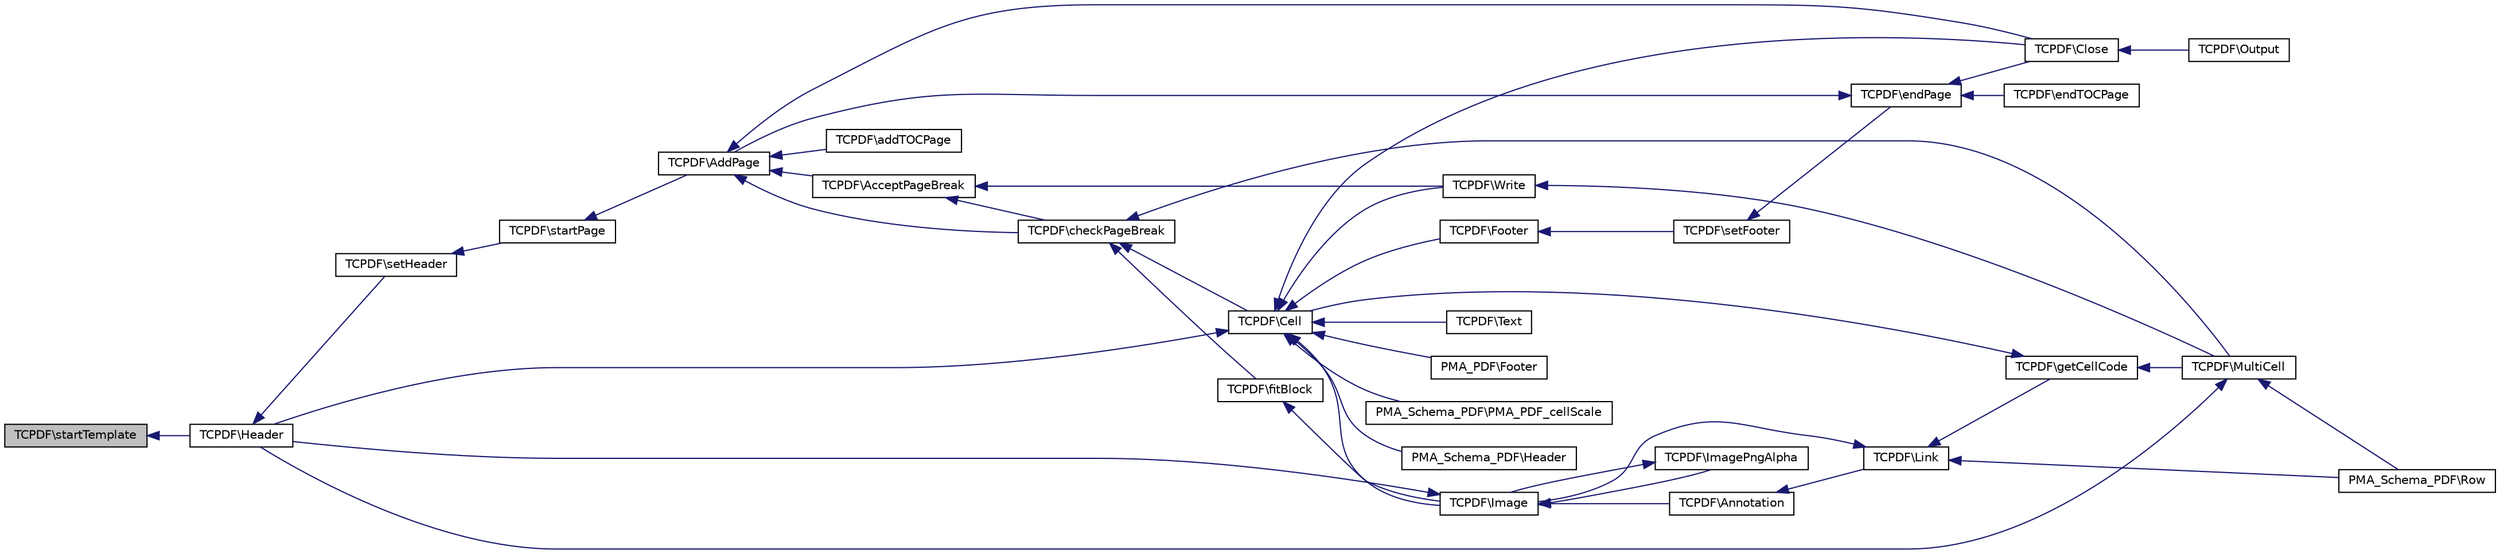 digraph G
{
  edge [fontname="Helvetica",fontsize="10",labelfontname="Helvetica",labelfontsize="10"];
  node [fontname="Helvetica",fontsize="10",shape=record];
  rankdir="LR";
  Node1 [label="TCPDF\\startTemplate",height=0.2,width=0.4,color="black", fillcolor="grey75", style="filled" fontcolor="black"];
  Node1 -> Node2 [dir="back",color="midnightblue",fontsize="10",style="solid",fontname="Helvetica"];
  Node2 [label="TCPDF\\Header",height=0.2,width=0.4,color="black", fillcolor="white", style="filled",URL="$classTCPDF.html#a553f8a9bbb5301f983ebfd64544cb7a8",tooltip="This method is used to render the page header."];
  Node2 -> Node3 [dir="back",color="midnightblue",fontsize="10",style="solid",fontname="Helvetica"];
  Node3 [label="TCPDF\\setHeader",height=0.2,width=0.4,color="black", fillcolor="white", style="filled",URL="$classTCPDF.html#a9e36d6b325764815dd652636ece7eead",tooltip="This method is used to render the page header."];
  Node3 -> Node4 [dir="back",color="midnightblue",fontsize="10",style="solid",fontname="Helvetica"];
  Node4 [label="TCPDF\\startPage",height=0.2,width=0.4,color="black", fillcolor="white", style="filled",URL="$classTCPDF.html#a02c319c0adc5a464351d428ae4602aae",tooltip="Starts a new page to the document."];
  Node4 -> Node5 [dir="back",color="midnightblue",fontsize="10",style="solid",fontname="Helvetica"];
  Node5 [label="TCPDF\\AddPage",height=0.2,width=0.4,color="black", fillcolor="white", style="filled",URL="$classTCPDF.html#a5171e20b366b74523709d84c349c1ced",tooltip="Adds a new page to the document."];
  Node5 -> Node6 [dir="back",color="midnightblue",fontsize="10",style="solid",fontname="Helvetica"];
  Node6 [label="TCPDF\\Close",height=0.2,width=0.4,color="black", fillcolor="white", style="filled",URL="$classTCPDF.html#a2ea842192062587293c25981098c820c",tooltip="Terminates the PDF document."];
  Node6 -> Node7 [dir="back",color="midnightblue",fontsize="10",style="solid",fontname="Helvetica"];
  Node7 [label="TCPDF\\Output",height=0.2,width=0.4,color="black", fillcolor="white", style="filled",URL="$classTCPDF.html#a3d6dcb62298ec9d42e9125ee2f5b23a1",tooltip="Send the document to a given destination: string, local file or browser."];
  Node5 -> Node8 [dir="back",color="midnightblue",fontsize="10",style="solid",fontname="Helvetica"];
  Node8 [label="TCPDF\\addTOCPage",height=0.2,width=0.4,color="black", fillcolor="white", style="filled",URL="$classTCPDF.html#ad5303676c4d5a355672dd599eb263a50",tooltip="Adds a new TOC (Table Of Content) page to the document."];
  Node5 -> Node9 [dir="back",color="midnightblue",fontsize="10",style="solid",fontname="Helvetica"];
  Node9 [label="TCPDF\\AcceptPageBreak",height=0.2,width=0.4,color="black", fillcolor="white", style="filled",URL="$classTCPDF.html#aa24046de2993933f62d60a2936a22970",tooltip="Whenever a page break condition is met, the method is called, and the break is issued or not dependin..."];
  Node9 -> Node10 [dir="back",color="midnightblue",fontsize="10",style="solid",fontname="Helvetica"];
  Node10 [label="TCPDF\\checkPageBreak",height=0.2,width=0.4,color="black", fillcolor="white", style="filled",URL="$classTCPDF.html#a9e8e4b4d75485b8f1e3aa2133a811e50",tooltip="Add page if needed."];
  Node10 -> Node11 [dir="back",color="midnightblue",fontsize="10",style="solid",fontname="Helvetica"];
  Node11 [label="TCPDF\\Cell",height=0.2,width=0.4,color="black", fillcolor="white", style="filled",URL="$classTCPDF.html#a33b265e5eb3e4d1d4fedfe29f8166f31",tooltip="Prints a cell (rectangular area) with optional borders, background color and character string..."];
  Node11 -> Node12 [dir="back",color="midnightblue",fontsize="10",style="solid",fontname="Helvetica"];
  Node12 [label="PMA_PDF\\Footer",height=0.2,width=0.4,color="black", fillcolor="white", style="filled",URL="$classPMA__PDF.html#a4e445e31fe96417390cf0c0c30a79e52",tooltip="This function must be named &quot;Footer&quot; to work with the TCPDF library."];
  Node11 -> Node13 [dir="back",color="midnightblue",fontsize="10",style="solid",fontname="Helvetica"];
  Node13 [label="PMA_Schema_PDF\\PMA_PDF_cellScale",height=0.2,width=0.4,color="black", fillcolor="white", style="filled",URL="$classPMA__Schema__PDF.html#a37501090b2b0aa83dc4856b1f4599c73",tooltip="Outputs a scaled cell."];
  Node11 -> Node14 [dir="back",color="midnightblue",fontsize="10",style="solid",fontname="Helvetica"];
  Node14 [label="PMA_Schema_PDF\\Header",height=0.2,width=0.4,color="black", fillcolor="white", style="filled",URL="$classPMA__Schema__PDF.html#aefdd44d7af2b60a0cfd597786c6bb1d1",tooltip="This method is used to render the page header."];
  Node11 -> Node6 [dir="back",color="midnightblue",fontsize="10",style="solid",fontname="Helvetica"];
  Node11 -> Node2 [dir="back",color="midnightblue",fontsize="10",style="solid",fontname="Helvetica"];
  Node11 -> Node15 [dir="back",color="midnightblue",fontsize="10",style="solid",fontname="Helvetica"];
  Node15 [label="TCPDF\\Footer",height=0.2,width=0.4,color="black", fillcolor="white", style="filled",URL="$classTCPDF.html#ae40eff8871e1deebf4bea96de4d8a3e4",tooltip="This method is used to render the page footer."];
  Node15 -> Node16 [dir="back",color="midnightblue",fontsize="10",style="solid",fontname="Helvetica"];
  Node16 [label="TCPDF\\setFooter",height=0.2,width=0.4,color="black", fillcolor="white", style="filled",URL="$classTCPDF.html#a7b0675e51b6f7ab3e4730feef3c86fb5",tooltip="This method is used to render the page footer."];
  Node16 -> Node17 [dir="back",color="midnightblue",fontsize="10",style="solid",fontname="Helvetica"];
  Node17 [label="TCPDF\\endPage",height=0.2,width=0.4,color="black", fillcolor="white", style="filled",URL="$classTCPDF.html#a79a37b42b7c47e3ec1f5f150129d3b3c",tooltip="Terminate the current page."];
  Node17 -> Node6 [dir="back",color="midnightblue",fontsize="10",style="solid",fontname="Helvetica"];
  Node17 -> Node18 [dir="back",color="midnightblue",fontsize="10",style="solid",fontname="Helvetica"];
  Node18 [label="TCPDF\\endTOCPage",height=0.2,width=0.4,color="black", fillcolor="white", style="filled",URL="$classTCPDF.html#a02a272341e600d3c69836d1a564d29e0",tooltip="Terminate the current TOC (Table Of Content) page."];
  Node17 -> Node5 [dir="back",color="midnightblue",fontsize="10",style="solid",fontname="Helvetica"];
  Node11 -> Node19 [dir="back",color="midnightblue",fontsize="10",style="solid",fontname="Helvetica"];
  Node19 [label="TCPDF\\Text",height=0.2,width=0.4,color="black", fillcolor="white", style="filled",URL="$classTCPDF.html#abf1daa47cbb1f2abe310d19124a1e35e",tooltip="Prints a text cell at the specified position."];
  Node11 -> Node20 [dir="back",color="midnightblue",fontsize="10",style="solid",fontname="Helvetica"];
  Node20 [label="TCPDF\\Write",height=0.2,width=0.4,color="black", fillcolor="white", style="filled",URL="$classTCPDF.html#a6669ae88090963e9487d0388c7577dc9",tooltip="This method prints text from the current position."];
  Node20 -> Node21 [dir="back",color="midnightblue",fontsize="10",style="solid",fontname="Helvetica"];
  Node21 [label="TCPDF\\MultiCell",height=0.2,width=0.4,color="black", fillcolor="white", style="filled",URL="$classTCPDF.html#aa81d4b585de305c054760ec983ed3ece",tooltip="This method allows printing text with line breaks."];
  Node21 -> Node22 [dir="back",color="midnightblue",fontsize="10",style="solid",fontname="Helvetica"];
  Node22 [label="PMA_Schema_PDF\\Row",height=0.2,width=0.4,color="black", fillcolor="white", style="filled",URL="$classPMA__Schema__PDF.html#a0e923e10c0fed8fe57e2436ceb51ccf2"];
  Node21 -> Node2 [dir="back",color="midnightblue",fontsize="10",style="solid",fontname="Helvetica"];
  Node11 -> Node23 [dir="back",color="midnightblue",fontsize="10",style="solid",fontname="Helvetica"];
  Node23 [label="TCPDF\\Image",height=0.2,width=0.4,color="black", fillcolor="white", style="filled",URL="$classTCPDF.html#a714c2bee7d6b39d4d6d304540c761352",tooltip="Puts an image in the page."];
  Node23 -> Node2 [dir="back",color="midnightblue",fontsize="10",style="solid",fontname="Helvetica"];
  Node23 -> Node24 [dir="back",color="midnightblue",fontsize="10",style="solid",fontname="Helvetica"];
  Node24 [label="TCPDF\\Annotation",height=0.2,width=0.4,color="black", fillcolor="white", style="filled",URL="$classTCPDF.html#a6b05e14a0ff7b12eb78f884cabd69e9b",tooltip="Puts a markup annotation on a rectangular area of the page."];
  Node24 -> Node25 [dir="back",color="midnightblue",fontsize="10",style="solid",fontname="Helvetica"];
  Node25 [label="TCPDF\\Link",height=0.2,width=0.4,color="black", fillcolor="white", style="filled",URL="$classTCPDF.html#ab87bf1826384fbfe30eb499d42f1d994",tooltip="Puts a link on a rectangular area of the page."];
  Node25 -> Node22 [dir="back",color="midnightblue",fontsize="10",style="solid",fontname="Helvetica"];
  Node25 -> Node26 [dir="back",color="midnightblue",fontsize="10",style="solid",fontname="Helvetica"];
  Node26 [label="TCPDF\\getCellCode",height=0.2,width=0.4,color="black", fillcolor="white", style="filled",URL="$classTCPDF.html#aa064c22c3ff653664433fc4e05fa8efc",tooltip="Returns the PDF string code to print a cell (rectangular area) with optional borders, background color and character string."];
  Node26 -> Node11 [dir="back",color="midnightblue",fontsize="10",style="solid",fontname="Helvetica"];
  Node26 -> Node21 [dir="back",color="midnightblue",fontsize="10",style="solid",fontname="Helvetica"];
  Node25 -> Node23 [dir="back",color="midnightblue",fontsize="10",style="solid",fontname="Helvetica"];
  Node23 -> Node27 [dir="back",color="midnightblue",fontsize="10",style="solid",fontname="Helvetica"];
  Node27 [label="TCPDF\\ImagePngAlpha",height=0.2,width=0.4,color="black", fillcolor="white", style="filled",URL="$classTCPDF.html#a63318e9e32a06621bb98c59cd660a835",tooltip="Extract info from a PNG image with alpha channel using the GD library."];
  Node27 -> Node23 [dir="back",color="midnightblue",fontsize="10",style="solid",fontname="Helvetica"];
  Node10 -> Node21 [dir="back",color="midnightblue",fontsize="10",style="solid",fontname="Helvetica"];
  Node10 -> Node28 [dir="back",color="midnightblue",fontsize="10",style="solid",fontname="Helvetica"];
  Node28 [label="TCPDF\\fitBlock",height=0.2,width=0.4,color="black", fillcolor="white", style="filled",URL="$classTCPDF.html#af1db92d221fd87c76d7c607f32266d0a",tooltip="Set the block dimensions accounting for page breaks and page/column fitting."];
  Node28 -> Node23 [dir="back",color="midnightblue",fontsize="10",style="solid",fontname="Helvetica"];
  Node9 -> Node20 [dir="back",color="midnightblue",fontsize="10",style="solid",fontname="Helvetica"];
  Node5 -> Node10 [dir="back",color="midnightblue",fontsize="10",style="solid",fontname="Helvetica"];
}
